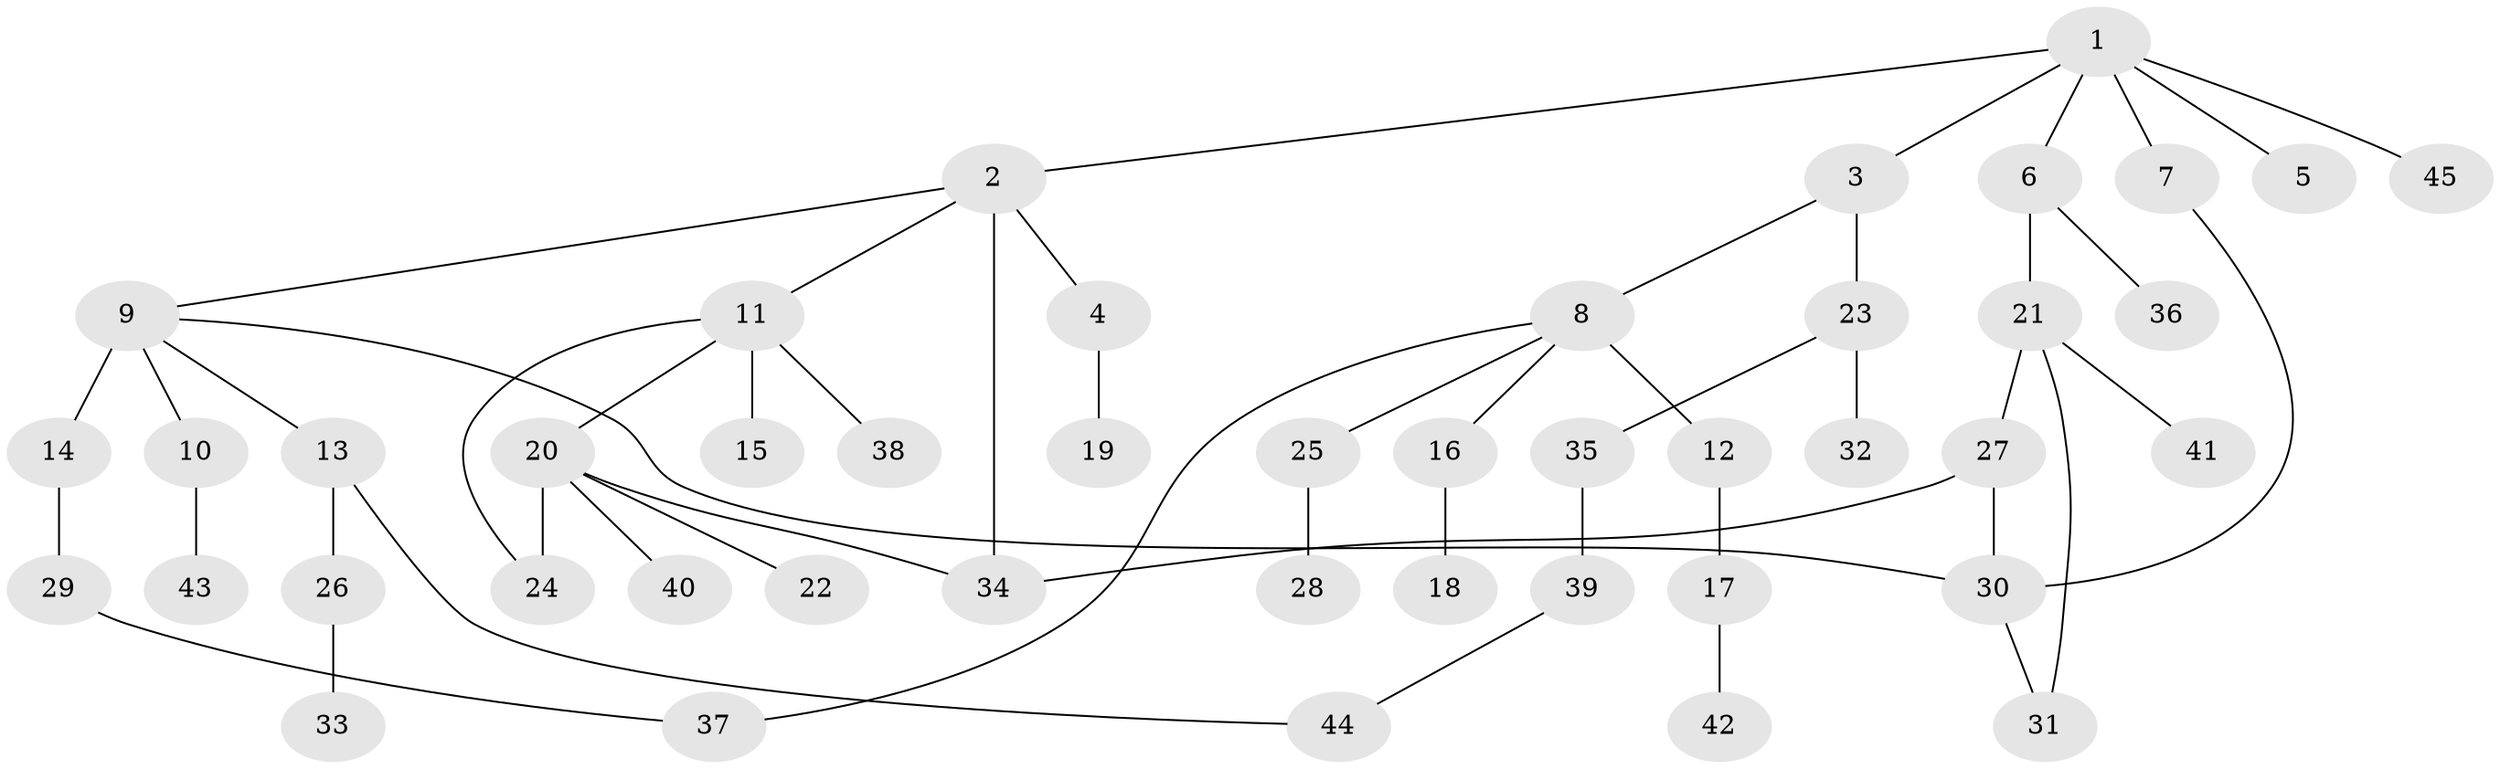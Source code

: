 // original degree distribution, {7: 0.022222222222222223, 5: 0.044444444444444446, 4: 0.044444444444444446, 3: 0.12222222222222222, 2: 0.32222222222222224, 6: 0.03333333333333333, 1: 0.4111111111111111}
// Generated by graph-tools (version 1.1) at 2025/34/03/09/25 02:34:06]
// undirected, 45 vertices, 52 edges
graph export_dot {
graph [start="1"]
  node [color=gray90,style=filled];
  1;
  2;
  3;
  4;
  5;
  6;
  7;
  8;
  9;
  10;
  11;
  12;
  13;
  14;
  15;
  16;
  17;
  18;
  19;
  20;
  21;
  22;
  23;
  24;
  25;
  26;
  27;
  28;
  29;
  30;
  31;
  32;
  33;
  34;
  35;
  36;
  37;
  38;
  39;
  40;
  41;
  42;
  43;
  44;
  45;
  1 -- 2 [weight=1.0];
  1 -- 3 [weight=1.0];
  1 -- 5 [weight=1.0];
  1 -- 6 [weight=1.0];
  1 -- 7 [weight=1.0];
  1 -- 45 [weight=1.0];
  2 -- 4 [weight=1.0];
  2 -- 9 [weight=1.0];
  2 -- 11 [weight=1.0];
  2 -- 34 [weight=1.0];
  3 -- 8 [weight=1.0];
  3 -- 23 [weight=1.0];
  4 -- 19 [weight=1.0];
  6 -- 21 [weight=1.0];
  6 -- 36 [weight=1.0];
  7 -- 30 [weight=1.0];
  8 -- 12 [weight=2.0];
  8 -- 16 [weight=1.0];
  8 -- 25 [weight=1.0];
  8 -- 37 [weight=1.0];
  9 -- 10 [weight=1.0];
  9 -- 13 [weight=1.0];
  9 -- 14 [weight=4.0];
  9 -- 30 [weight=1.0];
  10 -- 43 [weight=1.0];
  11 -- 15 [weight=1.0];
  11 -- 20 [weight=1.0];
  11 -- 24 [weight=1.0];
  11 -- 38 [weight=1.0];
  12 -- 17 [weight=1.0];
  13 -- 26 [weight=1.0];
  13 -- 44 [weight=1.0];
  14 -- 29 [weight=1.0];
  16 -- 18 [weight=1.0];
  17 -- 42 [weight=1.0];
  20 -- 22 [weight=1.0];
  20 -- 24 [weight=1.0];
  20 -- 34 [weight=1.0];
  20 -- 40 [weight=1.0];
  21 -- 27 [weight=1.0];
  21 -- 31 [weight=1.0];
  21 -- 41 [weight=1.0];
  23 -- 32 [weight=3.0];
  23 -- 35 [weight=1.0];
  25 -- 28 [weight=1.0];
  26 -- 33 [weight=2.0];
  27 -- 30 [weight=1.0];
  27 -- 34 [weight=1.0];
  29 -- 37 [weight=1.0];
  30 -- 31 [weight=1.0];
  35 -- 39 [weight=2.0];
  39 -- 44 [weight=1.0];
}
